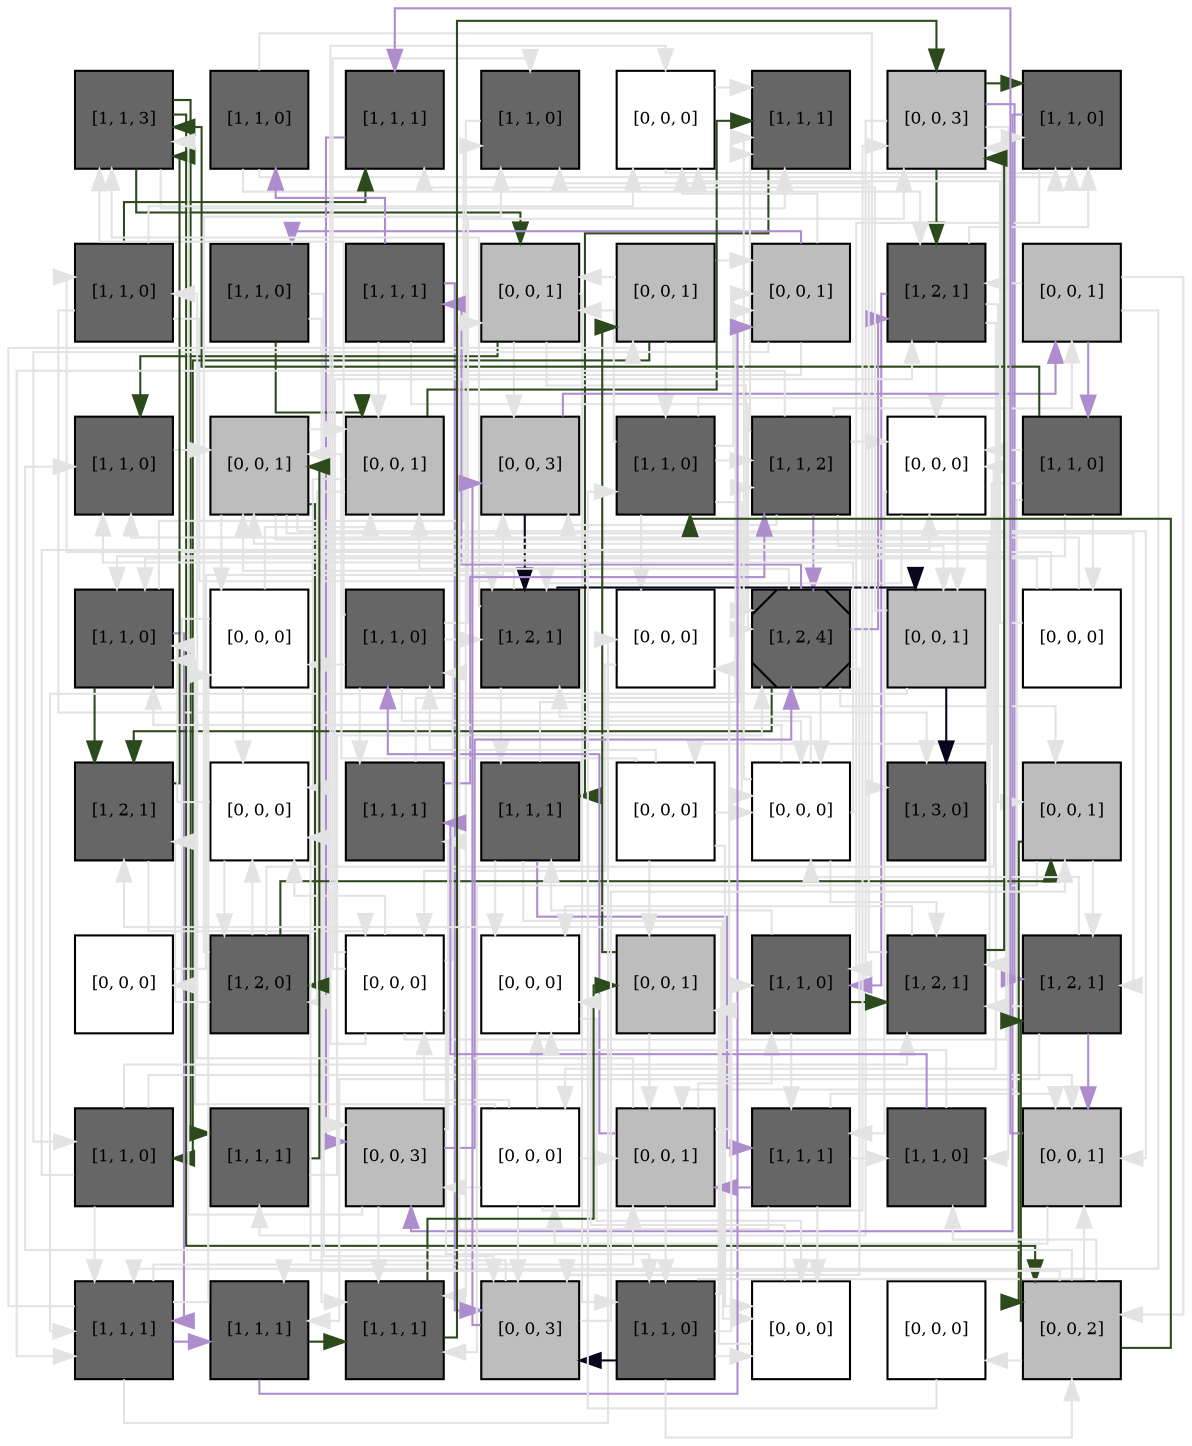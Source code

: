 digraph layout  {
rankdir=TB;
splines=ortho;
node [fixedsize=false, style=filled, width="0.6"];
edge [constraint=false];
0 [fillcolor="#666666", fontsize=8, label="[1, 1, 3]", shape=square, tooltip="name:  Statins ,\nin_degree: 5,\nout_degree: 4"];
1 [fillcolor="#666666", fontsize=8, label="[1, 1, 0]", shape=square, tooltip="name:  HMG_CoA_Synthase ,\nin_degree: 1,\nout_degree: 3"];
2 [fillcolor="#666666", fontsize=8, label="[1, 1, 1]", shape=square, tooltip="name:  Mevalonyl_pyrophosphate ,\nin_degree: 3,\nout_degree: 1"];
3 [fillcolor="#666666", fontsize=8, label="[1, 1, 0]", shape=square, tooltip="name:  Acetyl_CoA_acetyltransferase_gene ,\nin_degree: 4,\nout_degree: 1"];
4 [fillcolor="#FFFFFF", fontsize=8, label="[0, 0, 0]", shape=square, tooltip="name: None,\nin_degree: 4,\nout_degree: 2"];
5 [fillcolor="#666666", fontsize=8, label="[1, 1, 1]", shape=square, tooltip="name:  Squaline ,\nin_degree: 5,\nout_degree: 1"];
6 [fillcolor="#bdbdbd", fontsize=8, label="[0, 0, 3]", shape=square, tooltip="name: None,\nin_degree: 5,\nout_degree: 5"];
7 [fillcolor="#666666", fontsize=8, label="[1, 1, 0]", shape=square, tooltip="name:  HMG_CoA_Synthase_RNA ,\nin_degree: 5,\nout_degree: 2"];
8 [fillcolor="#666666", fontsize=8, label="[1, 1, 0]", shape=square, tooltip="name:  HMG_CoA_Reductase_RNA ,\nin_degree: 2,\nout_degree: 4"];
9 [fillcolor="#666666", fontsize=8, label="[1, 1, 0]", shape=square, tooltip="name:  Cyp51_gene ,\nin_degree: 1,\nout_degree: 3"];
10 [fillcolor="#666666", fontsize=8, label="[1, 1, 1]", shape=square, tooltip="name:  FPP_Synthase_RNA ,\nin_degree: 1,\nout_degree: 4"];
11 [fillcolor="#bdbdbd", fontsize=8, label="[0, 0, 1]", shape=square, tooltip="name: None,\nin_degree: 4,\nout_degree: 4"];
12 [fillcolor="#bdbdbd", fontsize=8, label="[0, 0, 1]", shape=square, tooltip="name: None,\nin_degree: 2,\nout_degree: 4"];
13 [fillcolor="#bdbdbd", fontsize=8, label="[0, 0, 1]", shape=square, tooltip="name: None,\nin_degree: 4,\nout_degree: 4"];
14 [fillcolor="#666666", fontsize=8, label="[1, 2, 1]", shape=square, tooltip="name:  Geranyl_pyrophosphate ,\nin_degree: 5,\nout_degree: 5"];
15 [fillcolor="#bdbdbd", fontsize=8, label="[0, 0, 1]", shape=square, tooltip="name: None,\nin_degree: 2,\nout_degree: 4"];
16 [fillcolor="#666666", fontsize=8, label="[1, 1, 0]", shape=square, tooltip="name:  Insig_SREBP_SCAP ,\nin_degree: 4,\nout_degree: 1"];
17 [fillcolor="#bdbdbd", fontsize=8, label="[0, 0, 1]", shape=square, tooltip="name: None,\nin_degree: 5,\nout_degree: 6"];
18 [fillcolor="#bdbdbd", fontsize=8, label="[0, 0, 1]", shape=square, tooltip="name: None,\nin_degree: 5,\nout_degree: 3"];
19 [fillcolor="#bdbdbd", fontsize=8, label="[0, 0, 3]", shape=square, tooltip="name: None,\nin_degree: 4,\nout_degree: 2"];
20 [fillcolor="#666666", fontsize=8, label="[1, 1, 0]", shape=square, tooltip="name:  pSREBP ,\nin_degree: 3,\nout_degree: 6"];
21 [fillcolor="#666666", fontsize=8, label="[1, 1, 2]", shape=square, tooltip="name:  Septdehydrocholesterol ,\nin_degree: 3,\nout_degree: 7"];
22 [fillcolor="#FFFFFF", fontsize=8, label="[0, 0, 0]", shape=square, tooltip="name: None,\nin_degree: 5,\nout_degree: 3"];
23 [fillcolor="#666666", fontsize=8, label="[1, 1, 0]", shape=square, tooltip="name:  FPP_Synthase ,\nin_degree: 1,\nout_degree: 6"];
24 [fillcolor="#666666", fontsize=8, label="[1, 1, 0]", shape=square, tooltip="name:  mSREBP ,\nin_degree: 5,\nout_degree: 3"];
25 [fillcolor="#FFFFFF", fontsize=8, label="[0, 0, 0]", shape=square, tooltip="name: None,\nin_degree: 3,\nout_degree: 3"];
26 [fillcolor="#666666", fontsize=8, label="[1, 1, 0]", shape=square, tooltip="name:  Lanosterol ,\nin_degree: 3,\nout_degree: 6"];
27 [fillcolor="#666666", fontsize=8, label="[1, 2, 1]", shape=square, tooltip="name:  Acetoacetyl_CoA ,\nin_degree: 5,\nout_degree: 4"];
28 [fillcolor="#FFFFFF", fontsize=8, label="[0, 0, 0]", shape=square, tooltip="name: None,\nin_degree: 3,\nout_degree: 1"];
29 [fillcolor="#666666", fontsize=8, label="[1, 2, 4]", shape=Msquare, tooltip="name:  HMG_CoA_Reductase ,\nin_degree: 5,\nout_degree: 7"];
30 [fillcolor="#bdbdbd", fontsize=8, label="[0, 0, 1]", shape=square, tooltip="name: None,\nin_degree: 3,\nout_degree: 3"];
31 [fillcolor="#FFFFFF", fontsize=8, label="[0, 0, 0]", shape=square, tooltip="name: None,\nin_degree: 1,\nout_degree: 4"];
32 [fillcolor="#666666", fontsize=8, label="[1, 2, 1]", shape=square, tooltip="name:  Cholesterol ,\nin_degree: 4,\nout_degree: 2"];
33 [fillcolor="#FFFFFF", fontsize=8, label="[0, 0, 0]", shape=square, tooltip="name: None,\nin_degree: 5,\nout_degree: 2"];
34 [fillcolor="#666666", fontsize=8, label="[1, 1, 1]", shape=square, tooltip="name:  Desmosterol ,\nin_degree: 3,\nout_degree: 2"];
35 [fillcolor="#666666", fontsize=8, label="[1, 1, 1]", shape=square, tooltip="name:  Cyp51_RNA ,\nin_degree: 3,\nout_degree: 4"];
36 [fillcolor="#FFFFFF", fontsize=8, label="[0, 0, 0]", shape=square, tooltip="name: None,\nin_degree: 1,\nout_degree: 5"];
37 [fillcolor="#FFFFFF", fontsize=8, label="[0, 0, 0]", shape=square, tooltip="name: None,\nin_degree: 5,\nout_degree: 5"];
38 [fillcolor="#666666", fontsize=8, label="[1, 3, 0]", shape=square, tooltip="name:  HMG_CoA ,\nin_degree: 3,\nout_degree: 1"];
39 [fillcolor="#bdbdbd", fontsize=8, label="[0, 0, 1]", shape=square, tooltip="name: None,\nin_degree: 4,\nout_degree: 3"];
40 [fillcolor="#FFFFFF", fontsize=8, label="[0, 0, 0]", shape=square, tooltip="name: None,\nin_degree: 1,\nout_degree: 1"];
41 [fillcolor="#666666", fontsize=8, label="[1, 2, 0]", shape=square, tooltip="name:  SREBP_SCAP ,\nin_degree: 3,\nout_degree: 5"];
42 [fillcolor="#FFFFFF", fontsize=8, label="[0, 0, 0]", shape=square, tooltip="name: None,\nin_degree: 3,\nout_degree: 7"];
43 [fillcolor="#FFFFFF", fontsize=8, label="[0, 0, 0]", shape=square, tooltip="name: None,\nin_degree: 5,\nout_degree: 1"];
44 [fillcolor="#bdbdbd", fontsize=8, label="[0, 0, 1]", shape=square, tooltip="name: None,\nin_degree: 3,\nout_degree: 2"];
45 [fillcolor="#666666", fontsize=8, label="[1, 1, 0]", shape=square, tooltip="name:  Isopentenyl_pyrophosphate ,\nin_degree: 4,\nout_degree: 3"];
46 [fillcolor="#666666", fontsize=8, label="[1, 2, 1]", shape=square, tooltip="name:  Mevalonic_Acid ,\nin_degree: 5,\nout_degree: 3"];
47 [fillcolor="#666666", fontsize=8, label="[1, 2, 1]", shape=square, tooltip="name:  Farnesyl_pyrophosphate ,\nin_degree: 4,\nout_degree: 4"];
48 [fillcolor="#666666", fontsize=8, label="[1, 1, 0]", shape=square, tooltip="name:  Acetyl_CoA_acetyltransferase ,\nin_degree: 2,\nout_degree: 4"];
49 [fillcolor="#666666", fontsize=8, label="[1, 1, 1]", shape=square, tooltip="name:  FPP_Synthase_gene ,\nin_degree: 2,\nout_degree: 2"];
50 [fillcolor="#bdbdbd", fontsize=8, label="[0, 0, 3]", shape=square, tooltip="name: None,\nin_degree: 4,\nout_degree: 4"];
51 [fillcolor="#FFFFFF", fontsize=8, label="[0, 0, 0]", shape=square, tooltip="name: None,\nin_degree: 2,\nout_degree: 7"];
52 [fillcolor="#bdbdbd", fontsize=8, label="[0, 0, 1]", shape=square, tooltip="name: None,\nin_degree: 5,\nout_degree: 5"];
53 [fillcolor="#666666", fontsize=8, label="[1, 1, 1]", shape=square, tooltip="name:  Cyp51 ,\nin_degree: 3,\nout_degree: 5"];
54 [fillcolor="#666666", fontsize=8, label="[1, 1, 0]", shape=square, tooltip="name:  Dimethyl_allyl_pyrophosphate ,\nin_degree: 3,\nout_degree: 2"];
55 [fillcolor="#bdbdbd", fontsize=8, label="[0, 0, 1]", shape=square, tooltip="name: None,\nin_degree: 5,\nout_degree: 2"];
56 [fillcolor="#666666", fontsize=8, label="[1, 1, 1]", shape=square, tooltip="name:  HMG_CoA_Reductase_gene ,\nin_degree: 5,\nout_degree: 5"];
57 [fillcolor="#666666", fontsize=8, label="[1, 1, 1]", shape=square, tooltip="name:  HMG_CoA_Synthase_gene ,\nin_degree: 3,\nout_degree: 2"];
58 [fillcolor="#666666", fontsize=8, label="[1, 1, 1]", shape=square, tooltip="name:  Acetyl_CoA_acetyltransferase_RNA ,\nin_degree: 5,\nout_degree: 2"];
59 [fillcolor="#bdbdbd", fontsize=8, label="[0, 0, 3]", shape=square, tooltip="name: None,\nin_degree: 5,\nout_degree: 3"];
60 [fillcolor="#666666", fontsize=8, label="[1, 1, 0]", shape=square, tooltip="name:  Acetyl_CoA ,\nin_degree: 3,\nout_degree: 6"];
61 [fillcolor="#FFFFFF", fontsize=8, label="[0, 0, 0]", shape=square, tooltip="name: None,\nin_degree: 5,\nout_degree: 2"];
62 [fillcolor="#FFFFFF", fontsize=8, label="[0, 0, 0]", shape=square, tooltip="name: None,\nin_degree: 1,\nout_degree: 1"];
63 [fillcolor="#bdbdbd", fontsize=8, label="[0, 0, 2]", shape=square, tooltip="name: None,\nin_degree: 4,\nout_degree: 6"];
0 -> 5  [color=grey89, style="penwidth(0.1)", tooltip=" ", weight=1];
0 -> 11  [color="#2D4A1C", style="penwidth(0.1)", tooltip="32( Cholesterol ) to 16( Insig_SREBP_SCAP )", weight=1];
0 -> 63  [color="#2D4A1C", style="penwidth(0.1)", tooltip="23( FPP_Synthase ) to 47( Farnesyl_pyrophosphate )", weight=1];
0 -> 49  [color="#2D4A1C", style="penwidth(0.1)", tooltip="24( mSREBP ) to 49( FPP_Synthase_gene )", weight=1];
1 -> 14  [color=grey89, style="penwidth(0.1)", tooltip=" ", weight=1];
1 -> 7  [color=grey89, style="penwidth(0.1)", tooltip=" ", weight=1];
1 -> 38  [color=grey89, style="penwidth(0.1)", tooltip=" ", weight=1];
2 -> 50  [color="#AE8DCF", style="penwidth(0.1)", tooltip="2( Mevalonyl_pyrophosphate ) to 45( Isopentenyl_pyrophosphate )", weight=1];
3 -> 58  [color=grey89, style="penwidth(0.1)", tooltip=" ", weight=1];
4 -> 5  [color=grey89, style="penwidth(0.1)", tooltip=" ", weight=1];
4 -> 7  [color=grey89, style="penwidth(0.1)", tooltip=" ", weight=1];
5 -> 35  [color="#2D4A1C", style="penwidth(0.1)", tooltip="9( Cyp51_gene ) to 35( Cyp51_RNA )", weight=1];
6 -> 7  [color="#2D4A1C", style="penwidth(0.1)", tooltip="57( HMG_CoA_Synthase_gene ) to 7( HMG_CoA_Synthase_RNA )", weight=1];
6 -> 14  [color="#2D4A1C", style="penwidth(0.1)", tooltip="45( Isopentenyl_pyrophosphate ) to 14( Geranyl_pyrophosphate )", weight=1];
6 -> 49  [color=grey89, style="penwidth(0.1)", tooltip=" ", weight=1];
6 -> 47  [color="#AE8DCF", style="penwidth(0.1)", tooltip="46( Mevalonic_Acid ) to 2( Mevalonyl_pyrophosphate )", weight=1];
6 -> 54  [color=grey89, style="penwidth(0.1)", tooltip=" ", weight=1];
7 -> 45  [color=grey89, style="penwidth(0.1)", tooltip=" ", weight=1];
7 -> 50  [color="#AE8DCF", style="penwidth(0.1)", tooltip="7( HMG_CoA_Synthase_RNA ) to 1( HMG_CoA_Synthase )", weight=1];
8 -> 27  [color=grey89, style="penwidth(0.1)", tooltip=" ", weight=1];
8 -> 4  [color=grey89, style="penwidth(0.1)", tooltip=" ", weight=1];
8 -> 38  [color=grey89, style="penwidth(0.1)", tooltip=" ", weight=1];
8 -> 2  [color="#2D4A1C", style="penwidth(0.1)", tooltip="8( HMG_CoA_Reductase_RNA ) to 29( HMG_CoA_Reductase )", weight=1];
9 -> 58  [color=grey89, style="penwidth(0.1)", tooltip=" ", weight=1];
9 -> 18  [color="#2D4A1C", style="penwidth(0.1)", tooltip="9( Cyp51_gene ) to 35( Cyp51_RNA )", weight=1];
9 -> 59  [color=grey89, style="penwidth(0.1)", tooltip=" ", weight=1];
10 -> 18  [color=grey89, style="penwidth(0.1)", tooltip=" ", weight=1];
10 -> 59  [color="#AE8DCF", style="penwidth(0.1)", tooltip="10( FPP_Synthase_RNA ) to 23( FPP_Synthase )", weight=1];
10 -> 1  [color="#AE8DCF", style="penwidth(0.1)", tooltip="7( HMG_CoA_Synthase_RNA ) to 1( HMG_CoA_Synthase )", weight=1];
10 -> 29  [color=grey89, style="penwidth(0.1)", tooltip=" ", weight=1];
11 -> 19  [color=grey89, style="penwidth(0.1)", tooltip=" ", weight=1];
11 -> 16  [color="#2D4A1C", style="penwidth(0.1)", tooltip="32( Cholesterol ) to 16( Insig_SREBP_SCAP )", weight=1];
11 -> 29  [color=grey89, style="penwidth(0.1)", tooltip=" ", weight=1];
11 -> 60  [color=grey89, style="penwidth(0.1)", tooltip=" ", weight=1];
12 -> 11  [color=grey89, style="penwidth(0.1)", tooltip=" ", weight=1];
12 -> 13  [color=grey89, style="penwidth(0.1)", tooltip=" ", weight=1];
12 -> 20  [color=grey89, style="penwidth(0.1)", tooltip=" ", weight=1];
12 -> 48  [color="#2D4A1C", style="penwidth(0.1)", tooltip="58( Acetyl_CoA_acetyltransferase_RNA ) to 48( Acetyl_CoA_acetyltransferase )", weight=1];
13 -> 9  [color="#AE8DCF", style="penwidth(0.1)", tooltip="24( mSREBP ) to 9( Cyp51_gene )", weight=1];
13 -> 48  [color=grey89, style="penwidth(0.1)", tooltip=" ", weight=1];
13 -> 4  [color=grey89, style="penwidth(0.1)", tooltip=" ", weight=1];
13 -> 50  [color=grey89, style="penwidth(0.1)", tooltip=" ", weight=1];
14 -> 22  [color=grey89, style="penwidth(0.1)", tooltip=" ", weight=1];
14 -> 51  [color=grey89, style="penwidth(0.1)", tooltip=" ", weight=1];
14 -> 45  [color="#AE8DCF", style="penwidth(0.1)", tooltip="2( Mevalonyl_pyrophosphate ) to 45( Isopentenyl_pyrophosphate )", weight=1];
14 -> 7  [color=grey89, style="penwidth(0.1)", tooltip=" ", weight=1];
14 -> 39  [color=grey89, style="penwidth(0.1)", tooltip=" ", weight=1];
15 -> 14  [color=grey89, style="penwidth(0.1)", tooltip=" ", weight=1];
15 -> 23  [color="#AE8DCF", style="penwidth(0.1)", tooltip="10( FPP_Synthase_RNA ) to 23( FPP_Synthase )", weight=1];
15 -> 63  [color=grey89, style="penwidth(0.1)", tooltip=" ", weight=1];
15 -> 56  [color=grey89, style="penwidth(0.1)", tooltip=" ", weight=1];
16 -> 17  [color=grey89, style="penwidth(0.1)", tooltip=" ", weight=1];
17 -> 18  [color=grey89, style="penwidth(0.1)", tooltip=" ", weight=1];
17 -> 25  [color=grey89, style="penwidth(0.1)", tooltip=" ", weight=1];
17 -> 41  [color="#2D4A1C", style="penwidth(0.1)", tooltip="0( Statins ) to 41( SREBP_SCAP )", weight=1];
17 -> 47  [color=grey89, style="penwidth(0.1)", tooltip=" ", weight=1];
17 -> 55  [color=grey89, style="penwidth(0.1)", tooltip=" ", weight=1];
17 -> 46  [color=grey89, style="penwidth(0.1)", tooltip=" ", weight=1];
18 -> 41  [color=grey89, style="penwidth(0.1)", tooltip=" ", weight=1];
18 -> 33  [color=grey89, style="penwidth(0.1)", tooltip=" ", weight=1];
18 -> 5  [color="#2D4A1C", style="penwidth(0.1)", tooltip="9( Cyp51_gene ) to 35( Cyp51_RNA )", weight=1];
19 -> 27  [color="#0A051C", style="penwidth(0.1)", tooltip="60( Acetyl_CoA ) to 38( HMG_CoA )", weight=1];
19 -> 15  [color="#AE8DCF", style="penwidth(0.1)", tooltip="10( FPP_Synthase_RNA ) to 23( FPP_Synthase )", weight=1];
20 -> 21  [color=grey89, style="penwidth(0.1)", tooltip=" ", weight=1];
20 -> 28  [color=grey89, style="penwidth(0.1)", tooltip=" ", weight=1];
20 -> 11  [color=grey89, style="penwidth(0.1)", tooltip=" ", weight=1];
20 -> 37  [color=grey89, style="penwidth(0.1)", tooltip=" ", weight=1];
20 -> 13  [color=grey89, style="penwidth(0.1)", tooltip=" ", weight=1];
20 -> 7  [color=grey89, style="penwidth(0.1)", tooltip=" ", weight=1];
21 -> 22  [color=grey89, style="penwidth(0.1)", tooltip=" ", weight=1];
21 -> 29  [color="#AE8DCF", style="penwidth(0.1)", tooltip="54( Dimethyl_allyl_pyrophosphate ) to 14( Geranyl_pyrophosphate )", weight=1];
21 -> 5  [color=grey89, style="penwidth(0.1)", tooltip=" ", weight=1];
21 -> 30  [color=grey89, style="penwidth(0.1)", tooltip=" ", weight=1];
21 -> 56  [color=grey89, style="penwidth(0.1)", tooltip=" ", weight=1];
21 -> 19  [color=grey89, style="penwidth(0.1)", tooltip=" ", weight=1];
21 -> 15  [color=grey89, style="penwidth(0.1)", tooltip=" ", weight=1];
22 -> 30  [color=grey89, style="penwidth(0.1)", tooltip=" ", weight=1];
22 -> 53  [color=grey89, style="penwidth(0.1)", tooltip=" ", weight=1];
22 -> 27  [color=grey89, style="penwidth(0.1)", tooltip=" ", weight=1];
23 -> 22  [color=grey89, style="penwidth(0.1)", tooltip=" ", weight=1];
23 -> 31  [color=grey89, style="penwidth(0.1)", tooltip=" ", weight=1];
23 -> 0  [color="#2D4A1C", style="penwidth(0.1)", tooltip="23( FPP_Synthase ) to 47( Farnesyl_pyrophosphate )", weight=1];
23 -> 36  [color=grey89, style="penwidth(0.1)", tooltip=" ", weight=1];
23 -> 24  [color=grey89, style="penwidth(0.1)", tooltip=" ", weight=1];
23 -> 52  [color=grey89, style="penwidth(0.1)", tooltip=" ", weight=1];
24 -> 32  [color="#2D4A1C", style="penwidth(0.1)", tooltip="24( mSREBP ) to 49( FPP_Synthase_gene )", weight=1];
24 -> 56  [color="#AE8DCF", style="penwidth(0.1)", tooltip="24( mSREBP ) to 9( Cyp51_gene )", weight=1];
24 -> 3  [color=grey89, style="penwidth(0.1)", tooltip=" ", weight=1];
25 -> 33  [color=grey89, style="penwidth(0.1)", tooltip=" ", weight=1];
25 -> 40  [color=grey89, style="penwidth(0.1)", tooltip=" ", weight=1];
25 -> 18  [color=grey89, style="penwidth(0.1)", tooltip=" ", weight=1];
26 -> 25  [color=grey89, style="penwidth(0.1)", tooltip=" ", weight=1];
26 -> 27  [color=grey89, style="penwidth(0.1)", tooltip=" ", weight=1];
26 -> 34  [color=grey89, style="penwidth(0.1)", tooltip=" ", weight=1];
26 -> 6  [color=grey89, style="penwidth(0.1)", tooltip=" ", weight=1];
26 -> 0  [color=grey89, style="penwidth(0.1)", tooltip=" ", weight=1];
26 -> 37  [color=grey89, style="penwidth(0.1)", tooltip=" ", weight=1];
27 -> 35  [color=grey89, style="penwidth(0.1)", tooltip=" ", weight=1];
27 -> 0  [color=grey89, style="penwidth(0.1)", tooltip=" ", weight=1];
27 -> 30  [color="#0A051C", style="penwidth(0.1)", tooltip="60( Acetyl_CoA ) to 38( HMG_CoA )", weight=1];
27 -> 17  [color=grey89, style="penwidth(0.1)", tooltip=" ", weight=1];
28 -> 42  [color=grey89, style="penwidth(0.1)", tooltip=" ", weight=1];
29 -> 37  [color=grey89, style="penwidth(0.1)", tooltip=" ", weight=1];
29 -> 59  [color=grey89, style="penwidth(0.1)", tooltip=" ", weight=1];
29 -> 32  [color="#2D4A1C", style="penwidth(0.1)", tooltip="34( Desmosterol ) to 32( Cholesterol )", weight=1];
29 -> 39  [color=grey89, style="penwidth(0.1)", tooltip=" ", weight=1];
29 -> 18  [color=grey89, style="penwidth(0.1)", tooltip=" ", weight=1];
29 -> 10  [color="#AE8DCF", style="penwidth(0.1)", tooltip="7( HMG_CoA_Synthase_RNA ) to 1( HMG_CoA_Synthase )", weight=1];
29 -> 14  [color="#AE8DCF", style="penwidth(0.1)", tooltip="54( Dimethyl_allyl_pyrophosphate ) to 14( Geranyl_pyrophosphate )", weight=1];
30 -> 38  [color="#0A051C", style="penwidth(0.1)", tooltip="60( Acetyl_CoA ) to 38( HMG_CoA )", weight=1];
30 -> 56  [color=grey89, style="penwidth(0.1)", tooltip=" ", weight=1];
30 -> 2  [color=grey89, style="penwidth(0.1)", tooltip=" ", weight=1];
31 -> 16  [color=grey89, style="penwidth(0.1)", tooltip=" ", weight=1];
31 -> 8  [color=grey89, style="penwidth(0.1)", tooltip=" ", weight=1];
31 -> 4  [color=grey89, style="penwidth(0.1)", tooltip=" ", weight=1];
31 -> 24  [color=grey89, style="penwidth(0.1)", tooltip=" ", weight=1];
32 -> 0  [color="#2D4A1C", style="penwidth(0.1)", tooltip="32( Cholesterol ) to 16( Insig_SREBP_SCAP )", weight=1];
32 -> 42  [color=grey89, style="penwidth(0.1)", tooltip=" ", weight=1];
33 -> 41  [color=grey89, style="penwidth(0.1)", tooltip=" ", weight=1];
33 -> 24  [color=grey89, style="penwidth(0.1)", tooltip=" ", weight=1];
34 -> 13  [color=grey89, style="penwidth(0.1)", tooltip=" ", weight=1];
34 -> 21  [color="#AE8DCF", style="penwidth(0.1)", tooltip="54( Dimethyl_allyl_pyrophosphate ) to 14( Geranyl_pyrophosphate )", weight=1];
35 -> 43  [color=grey89, style="penwidth(0.1)", tooltip=" ", weight=1];
35 -> 21  [color=grey89, style="penwidth(0.1)", tooltip=" ", weight=1];
35 -> 61  [color=grey89, style="penwidth(0.1)", tooltip=" ", weight=1];
35 -> 53  [color="#AE8DCF", style="penwidth(0.1)", tooltip="5( Squaline ) to 26( Lanosterol )", weight=1];
36 -> 37  [color=grey89, style="penwidth(0.1)", tooltip=" ", weight=1];
36 -> 44  [color=grey89, style="penwidth(0.1)", tooltip=" ", weight=1];
36 -> 26  [color=grey89, style="penwidth(0.1)", tooltip=" ", weight=1];
36 -> 61  [color=grey89, style="penwidth(0.1)", tooltip=" ", weight=1];
36 -> 17  [color=grey89, style="penwidth(0.1)", tooltip=" ", weight=1];
37 -> 46  [color=grey89, style="penwidth(0.1)", tooltip=" ", weight=1];
37 -> 27  [color=grey89, style="penwidth(0.1)", tooltip=" ", weight=1];
37 -> 16  [color=grey89, style="penwidth(0.1)", tooltip=" ", weight=1];
37 -> 5  [color=grey89, style="penwidth(0.1)", tooltip=" ", weight=1];
37 -> 24  [color=grey89, style="penwidth(0.1)", tooltip=" ", weight=1];
38 -> 17  [color=grey89, style="penwidth(0.1)", tooltip=" ", weight=1];
39 -> 47  [color=grey89, style="penwidth(0.1)", tooltip=" ", weight=1];
39 -> 58  [color=grey89, style="penwidth(0.1)", tooltip=" ", weight=1];
39 -> 63  [color="#2D4A1C", style="penwidth(0.1)", tooltip="41( SREBP_SCAP ) to 20( pSREBP )", weight=1];
40 -> 19  [color=grey89, style="penwidth(0.1)", tooltip=" ", weight=1];
41 -> 39  [color="#2D4A1C", style="penwidth(0.1)", tooltip="41( SREBP_SCAP ) to 20( pSREBP )", weight=1];
41 -> 33  [color=grey89, style="penwidth(0.1)", tooltip=" ", weight=1];
41 -> 3  [color=grey89, style="penwidth(0.1)", tooltip=" ", weight=1];
41 -> 32  [color=grey89, style="penwidth(0.1)", tooltip=" ", weight=1];
41 -> 22  [color=grey89, style="penwidth(0.1)", tooltip=" ", weight=1];
42 -> 26  [color=grey89, style="penwidth(0.1)", tooltip=" ", weight=1];
42 -> 33  [color=grey89, style="penwidth(0.1)", tooltip=" ", weight=1];
42 -> 14  [color=grey89, style="penwidth(0.1)", tooltip=" ", weight=1];
42 -> 6  [color=grey89, style="penwidth(0.1)", tooltip=" ", weight=1];
42 -> 60  [color=grey89, style="penwidth(0.1)", tooltip=" ", weight=1];
42 -> 3  [color=grey89, style="penwidth(0.1)", tooltip=" ", weight=1];
42 -> 4  [color=grey89, style="penwidth(0.1)", tooltip=" ", weight=1];
43 -> 61  [color=grey89, style="penwidth(0.1)", tooltip=" ", weight=1];
44 -> 52  [color=grey89, style="penwidth(0.1)", tooltip=" ", weight=1];
44 -> 12  [color="#2D4A1C", style="penwidth(0.1)", tooltip="58( Acetyl_CoA_acetyltransferase_RNA ) to 48( Acetyl_CoA_acetyltransferase )", weight=1];
45 -> 46  [color="#2D4A1C", style="penwidth(0.1)", tooltip="45( Isopentenyl_pyrophosphate ) to 14( Geranyl_pyrophosphate )", weight=1];
45 -> 53  [color=grey89, style="penwidth(0.1)", tooltip=" ", weight=1];
45 -> 35  [color=grey89, style="penwidth(0.1)", tooltip=" ", weight=1];
46 -> 6  [color="#2D4A1C", style="penwidth(0.1)", tooltip="45( Isopentenyl_pyrophosphate ) to 14( Geranyl_pyrophosphate )", weight=1];
46 -> 3  [color=grey89, style="penwidth(0.1)", tooltip=" ", weight=1];
46 -> 43  [color=grey89, style="penwidth(0.1)", tooltip=" ", weight=1];
47 -> 46  [color=grey89, style="penwidth(0.1)", tooltip=" ", weight=1];
47 -> 55  [color="#AE8DCF", style="penwidth(0.1)", tooltip="46( Mevalonic_Acid ) to 2( Mevalonyl_pyrophosphate )", weight=1];
47 -> 37  [color=grey89, style="penwidth(0.1)", tooltip=" ", weight=1];
47 -> 57  [color=grey89, style="penwidth(0.1)", tooltip=" ", weight=1];
48 -> 56  [color=grey89, style="penwidth(0.1)", tooltip=" ", weight=1];
48 -> 46  [color=grey89, style="penwidth(0.1)", tooltip=" ", weight=1];
48 -> 55  [color=grey89, style="penwidth(0.1)", tooltip=" ", weight=1];
48 -> 22  [color=grey89, style="penwidth(0.1)", tooltip=" ", weight=1];
49 -> 17  [color="#2D4A1C", style="penwidth(0.1)", tooltip="0( Statins ) to 41( SREBP_SCAP )", weight=1];
49 -> 29  [color=grey89, style="penwidth(0.1)", tooltip=" ", weight=1];
50 -> 58  [color=grey89, style="penwidth(0.1)", tooltip=" ", weight=1];
50 -> 0  [color=grey89, style="penwidth(0.1)", tooltip=" ", weight=1];
50 -> 29  [color="#AE8DCF", style="penwidth(0.1)", tooltip="7( HMG_CoA_Synthase_RNA ) to 1( HMG_CoA_Synthase )", weight=1];
50 -> 34  [color=grey89, style="penwidth(0.1)", tooltip=" ", weight=1];
51 -> 43  [color=grey89, style="penwidth(0.1)", tooltip=" ", weight=1];
51 -> 50  [color=grey89, style="penwidth(0.1)", tooltip=" ", weight=1];
51 -> 52  [color=grey89, style="penwidth(0.1)", tooltip=" ", weight=1];
51 -> 59  [color=grey89, style="penwidth(0.1)", tooltip=" ", weight=1];
51 -> 6  [color=grey89, style="penwidth(0.1)", tooltip=" ", weight=1];
51 -> 42  [color=grey89, style="penwidth(0.1)", tooltip=" ", weight=1];
51 -> 24  [color=grey89, style="penwidth(0.1)", tooltip=" ", weight=1];
52 -> 60  [color=grey89, style="penwidth(0.1)", tooltip=" ", weight=1];
52 -> 8  [color=grey89, style="penwidth(0.1)", tooltip=" ", weight=1];
52 -> 45  [color=grey89, style="penwidth(0.1)", tooltip=" ", weight=1];
52 -> 26  [color="#AE8DCF", style="penwidth(0.1)", tooltip="5( Squaline ) to 26( Lanosterol )", weight=1];
52 -> 28  [color=grey89, style="penwidth(0.1)", tooltip=" ", weight=1];
53 -> 52  [color="#AE8DCF", style="penwidth(0.1)", tooltip="5( Squaline ) to 26( Lanosterol )", weight=1];
53 -> 54  [color=grey89, style="penwidth(0.1)", tooltip=" ", weight=1];
53 -> 61  [color=grey89, style="penwidth(0.1)", tooltip=" ", weight=1];
53 -> 11  [color=grey89, style="penwidth(0.1)", tooltip=" ", weight=1];
53 -> 55  [color=grey89, style="penwidth(0.1)", tooltip=" ", weight=1];
54 -> 43  [color=grey89, style="penwidth(0.1)", tooltip=" ", weight=1];
54 -> 34  [color="#AE8DCF", style="penwidth(0.1)", tooltip="54( Dimethyl_allyl_pyrophosphate ) to 14( Geranyl_pyrophosphate )", weight=1];
55 -> 2  [color="#AE8DCF", style="penwidth(0.1)", tooltip="46( Mevalonic_Acid ) to 2( Mevalonyl_pyrophosphate )", weight=1];
55 -> 51  [color=grey89, style="penwidth(0.1)", tooltip=" ", weight=1];
56 -> 57  [color="#AE8DCF", style="penwidth(0.1)", tooltip="24( mSREBP ) to 9( Cyp51_gene )", weight=1];
56 -> 52  [color=grey89, style="penwidth(0.1)", tooltip=" ", weight=1];
56 -> 25  [color=grey89, style="penwidth(0.1)", tooltip=" ", weight=1];
56 -> 12  [color=grey89, style="penwidth(0.1)", tooltip=" ", weight=1];
56 -> 28  [color=grey89, style="penwidth(0.1)", tooltip=" ", weight=1];
57 -> 58  [color="#2D4A1C", style="penwidth(0.1)", tooltip="57( HMG_CoA_Synthase_gene ) to 7( HMG_CoA_Synthase_RNA )", weight=1];
57 -> 13  [color="#AE8DCF", style="penwidth(0.1)", tooltip="24( mSREBP ) to 9( Cyp51_gene )", weight=1];
58 -> 44  [color="#2D4A1C", style="penwidth(0.1)", tooltip="58( Acetyl_CoA_acetyltransferase_RNA ) to 48( Acetyl_CoA_acetyltransferase )", weight=1];
58 -> 6  [color="#2D4A1C", style="penwidth(0.1)", tooltip="57( HMG_CoA_Synthase_gene ) to 7( HMG_CoA_Synthase_RNA )", weight=1];
59 -> 19  [color="#AE8DCF", style="penwidth(0.1)", tooltip="10( FPP_Synthase_RNA ) to 23( FPP_Synthase )", weight=1];
59 -> 39  [color=grey89, style="penwidth(0.1)", tooltip=" ", weight=1];
59 -> 33  [color=grey89, style="penwidth(0.1)", tooltip=" ", weight=1];
60 -> 59  [color="#0A051C", style="penwidth(0.1)", tooltip="60( Acetyl_CoA ) to 38( HMG_CoA )", weight=1];
60 -> 61  [color=grey89, style="penwidth(0.1)", tooltip=" ", weight=1];
60 -> 45  [color=grey89, style="penwidth(0.1)", tooltip=" ", weight=1];
60 -> 63  [color=grey89, style="penwidth(0.1)", tooltip=" ", weight=1];
60 -> 32  [color=grey89, style="penwidth(0.1)", tooltip=" ", weight=1];
60 -> 55  [color=grey89, style="penwidth(0.1)", tooltip=" ", weight=1];
61 -> 44  [color=grey89, style="penwidth(0.1)", tooltip=" ", weight=1];
61 -> 43  [color=grey89, style="penwidth(0.1)", tooltip=" ", weight=1];
62 -> 20  [color=grey89, style="penwidth(0.1)", tooltip=" ", weight=1];
63 -> 62  [color=grey89, style="penwidth(0.1)", tooltip=" ", weight=1];
63 -> 16  [color=grey89, style="penwidth(0.1)", tooltip=" ", weight=1];
63 -> 47  [color="#2D4A1C", style="penwidth(0.1)", tooltip="23( FPP_Synthase ) to 47( Farnesyl_pyrophosphate )", weight=1];
63 -> 54  [color=grey89, style="penwidth(0.1)", tooltip=" ", weight=1];
63 -> 57  [color=grey89, style="penwidth(0.1)", tooltip=" ", weight=1];
63 -> 20  [color="#2D4A1C", style="penwidth(0.1)", tooltip="41( SREBP_SCAP ) to 20( pSREBP )", weight=1];
edge [constraint=true, style=invis];

0 -> 8 -> 16 -> 24 -> 32 -> 40 -> 48 -> 56;
1 -> 9 -> 17 -> 25 -> 33 -> 41 -> 49 -> 57;
2 -> 10 -> 18 -> 26 -> 34 -> 42 -> 50 -> 58;
3 -> 11 -> 19 -> 27 -> 35 -> 43 -> 51 -> 59;
4 -> 12 -> 20 -> 28 -> 36 -> 44 -> 52 -> 60;
5 -> 13 -> 21 -> 29 -> 37 -> 45 -> 53 -> 61;
6 -> 14 -> 22 -> 30 -> 38 -> 46 -> 54 -> 62;
7 -> 15 -> 23 -> 31 -> 39 -> 47 -> 55 -> 63;
rank = same {0 -> 1 -> 2 -> 3 -> 4 -> 5 -> 6 -> 7};
rank = same {8 -> 9 -> 10 -> 11 -> 12 -> 13 -> 14 -> 15};
rank = same {16 -> 17 -> 18 -> 19 -> 20 -> 21 -> 22 -> 23};
rank = same {24 -> 25 -> 26 -> 27 -> 28 -> 29 -> 30 -> 31};
rank = same {32 -> 33 -> 34 -> 35 -> 36 -> 37 -> 38 -> 39};
rank = same {40 -> 41 -> 42 -> 43 -> 44 -> 45 -> 46 -> 47};
rank = same {48 -> 49 -> 50 -> 51 -> 52 -> 53 -> 54 -> 55};
rank = same {56 -> 57 -> 58 -> 59 -> 60 -> 61 -> 62 -> 63};
}